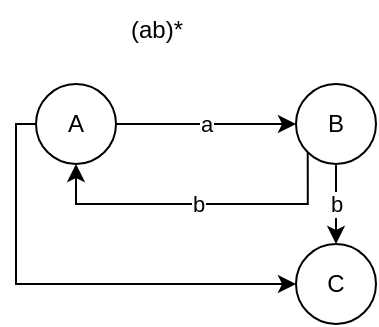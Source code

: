 <mxfile version="24.7.16">
  <diagram name="Sivu-1" id="ggbjfOj95FqudFDkk8cE">
    <mxGraphModel dx="701" dy="393" grid="1" gridSize="10" guides="1" tooltips="1" connect="1" arrows="1" fold="1" page="1" pageScale="1" pageWidth="827" pageHeight="1169" math="0" shadow="0">
      <root>
        <mxCell id="0" />
        <mxCell id="1" parent="0" />
        <mxCell id="AOhq4kajDDy-bIf-BOWg-4" value="a" style="edgeStyle=orthogonalEdgeStyle;rounded=0;orthogonalLoop=1;jettySize=auto;html=1;entryX=0;entryY=0.5;entryDx=0;entryDy=0;" edge="1" parent="1" source="AOhq4kajDDy-bIf-BOWg-1" target="AOhq4kajDDy-bIf-BOWg-2">
          <mxGeometry relative="1" as="geometry" />
        </mxCell>
        <mxCell id="AOhq4kajDDy-bIf-BOWg-8" style="edgeStyle=orthogonalEdgeStyle;rounded=0;orthogonalLoop=1;jettySize=auto;html=1;entryX=0;entryY=0.5;entryDx=0;entryDy=0;" edge="1" parent="1" source="AOhq4kajDDy-bIf-BOWg-1" target="AOhq4kajDDy-bIf-BOWg-3">
          <mxGeometry relative="1" as="geometry">
            <Array as="points">
              <mxPoint x="100" y="160" />
              <mxPoint x="100" y="240" />
            </Array>
          </mxGeometry>
        </mxCell>
        <mxCell id="AOhq4kajDDy-bIf-BOWg-1" value="A" style="ellipse;whiteSpace=wrap;html=1;" vertex="1" parent="1">
          <mxGeometry x="110" y="140" width="40" height="40" as="geometry" />
        </mxCell>
        <mxCell id="AOhq4kajDDy-bIf-BOWg-5" value="b" style="edgeStyle=orthogonalEdgeStyle;rounded=0;orthogonalLoop=1;jettySize=auto;html=1;entryX=0.5;entryY=0;entryDx=0;entryDy=0;" edge="1" parent="1" source="AOhq4kajDDy-bIf-BOWg-2" target="AOhq4kajDDy-bIf-BOWg-3">
          <mxGeometry relative="1" as="geometry" />
        </mxCell>
        <mxCell id="AOhq4kajDDy-bIf-BOWg-6" value="b" style="edgeStyle=orthogonalEdgeStyle;rounded=0;orthogonalLoop=1;jettySize=auto;html=1;exitX=0;exitY=1;exitDx=0;exitDy=0;" edge="1" parent="1" source="AOhq4kajDDy-bIf-BOWg-2" target="AOhq4kajDDy-bIf-BOWg-1">
          <mxGeometry relative="1" as="geometry">
            <Array as="points">
              <mxPoint x="246" y="200" />
              <mxPoint x="130" y="200" />
            </Array>
          </mxGeometry>
        </mxCell>
        <mxCell id="AOhq4kajDDy-bIf-BOWg-2" value="B" style="ellipse;whiteSpace=wrap;html=1;" vertex="1" parent="1">
          <mxGeometry x="240" y="140" width="40" height="40" as="geometry" />
        </mxCell>
        <mxCell id="AOhq4kajDDy-bIf-BOWg-3" value="C" style="ellipse;whiteSpace=wrap;html=1;" vertex="1" parent="1">
          <mxGeometry x="240" y="220" width="40" height="40" as="geometry" />
        </mxCell>
        <mxCell id="AOhq4kajDDy-bIf-BOWg-7" value="(ab)*" style="text;html=1;align=center;verticalAlign=middle;resizable=0;points=[];autosize=1;strokeColor=none;fillColor=none;" vertex="1" parent="1">
          <mxGeometry x="145" y="98" width="50" height="30" as="geometry" />
        </mxCell>
      </root>
    </mxGraphModel>
  </diagram>
</mxfile>
